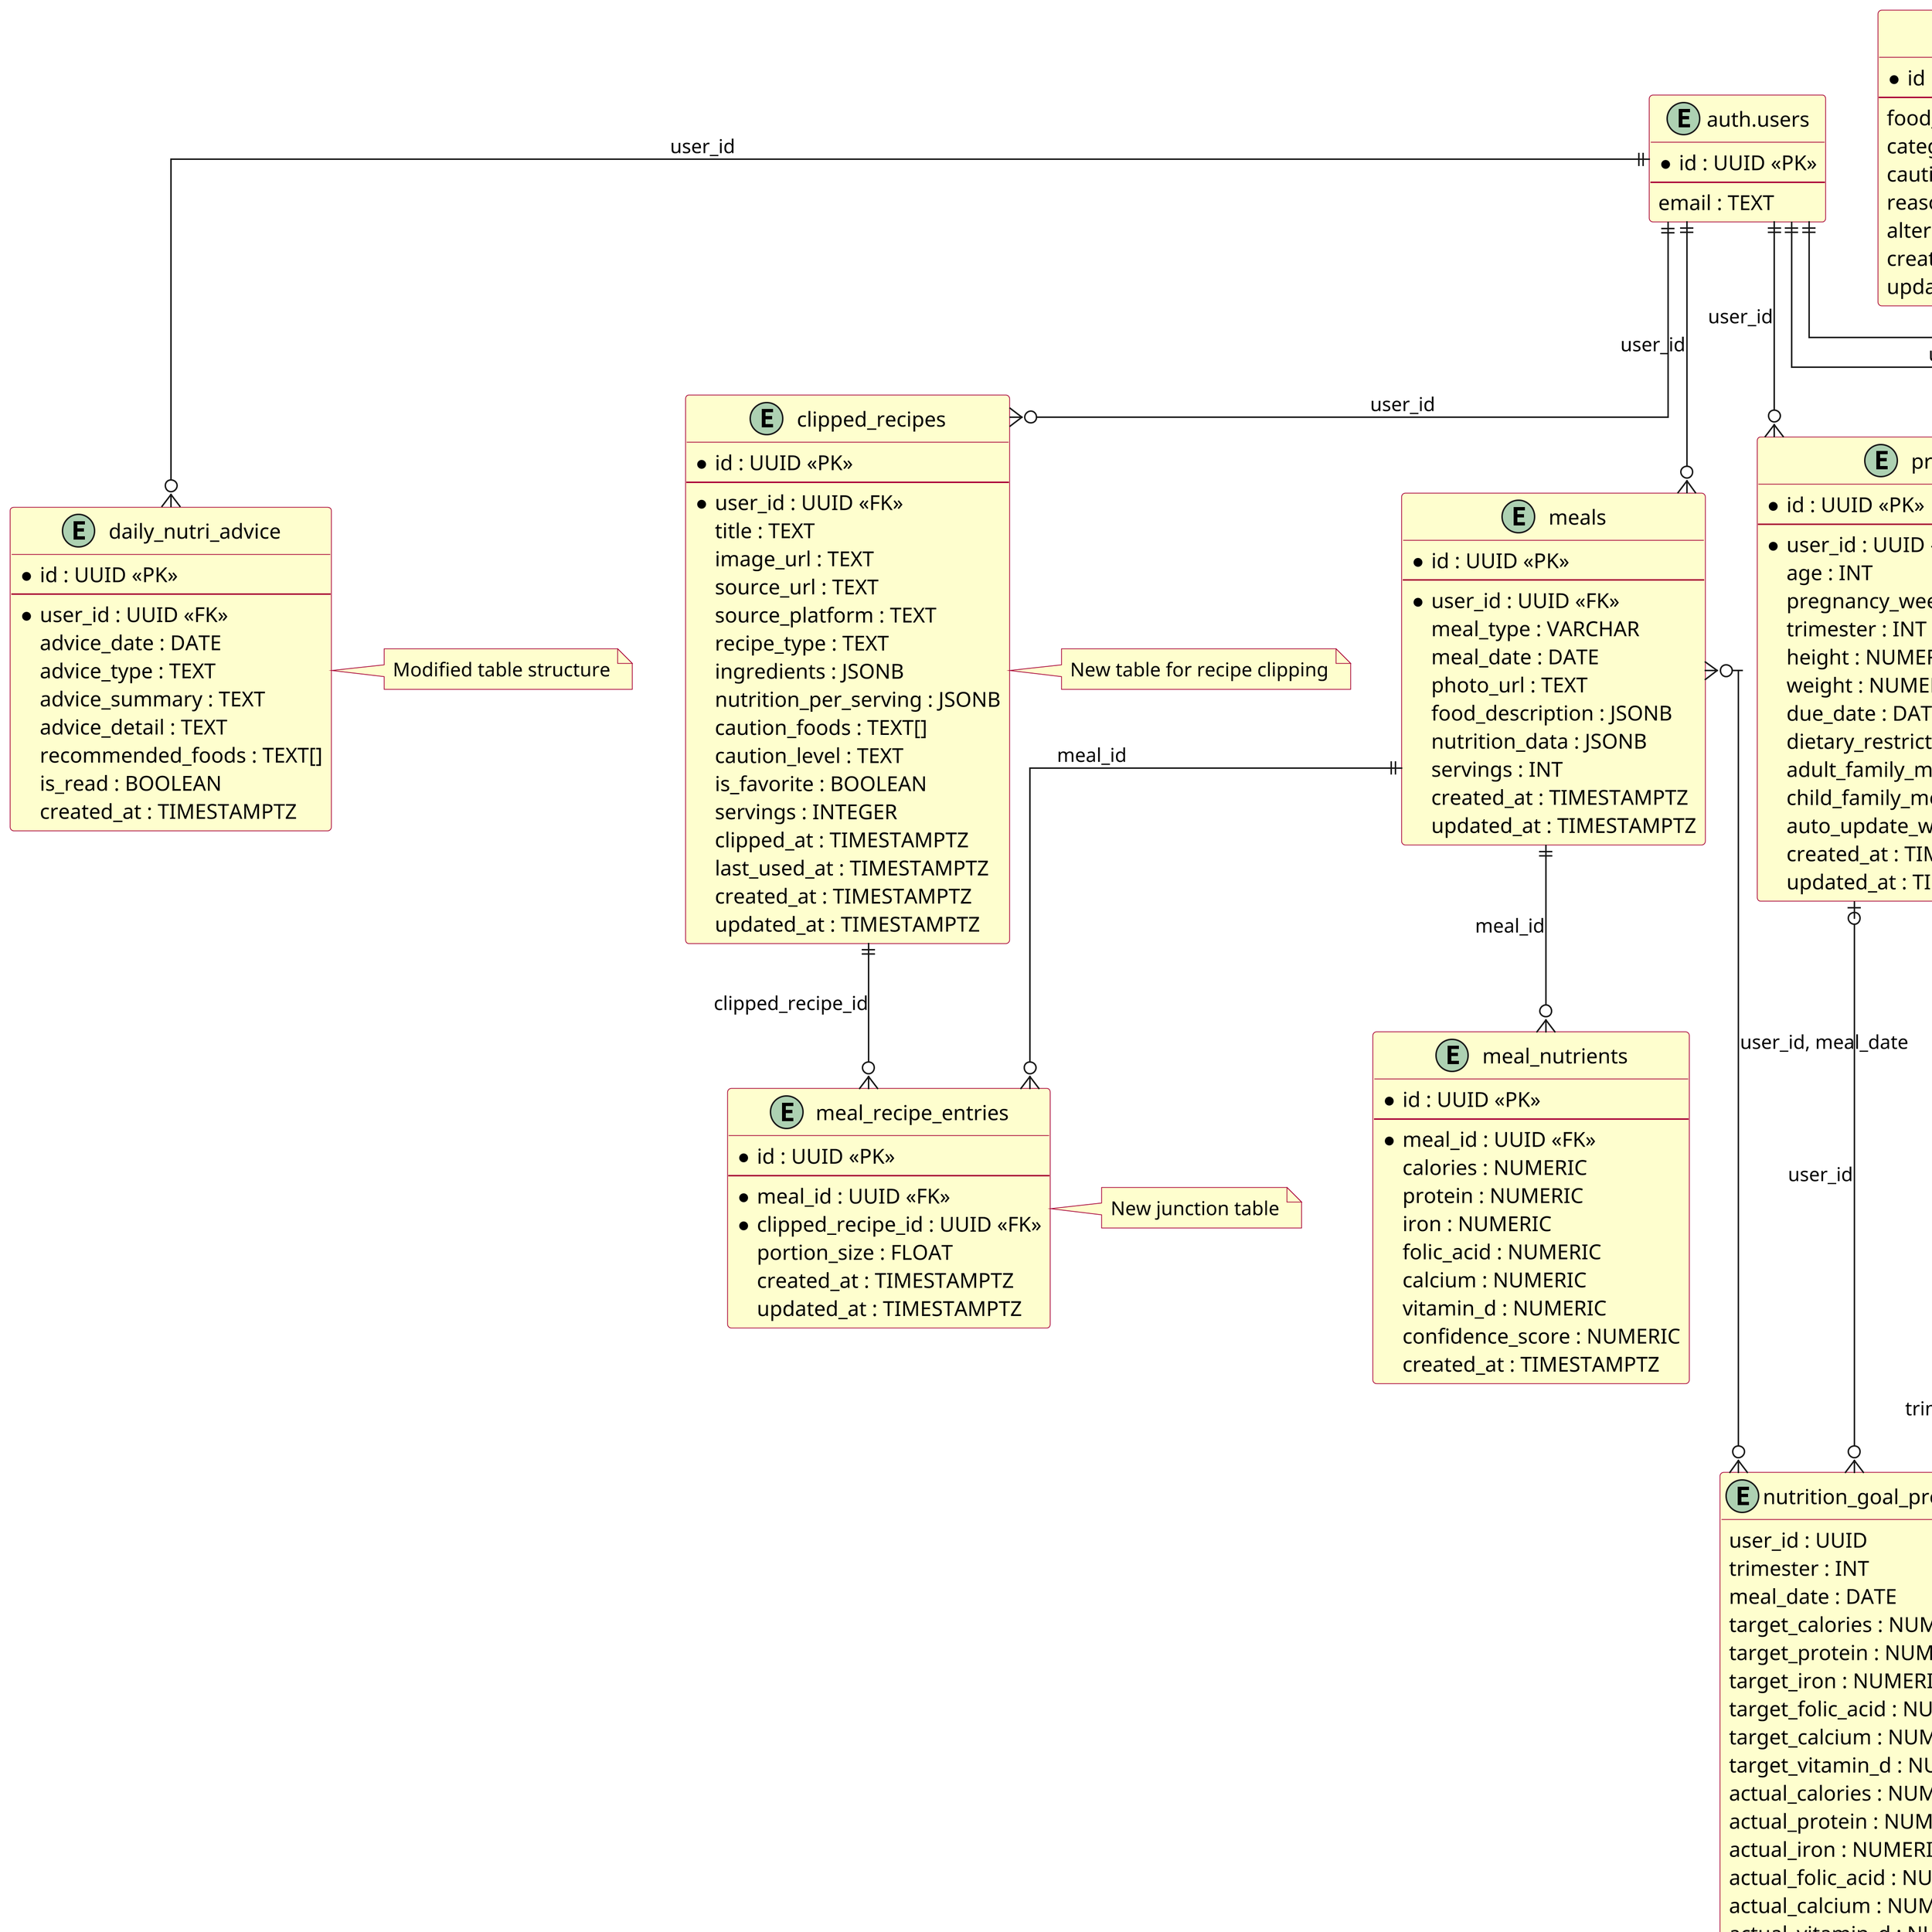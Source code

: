 @startuml Maternal Nutrition System ER Diagram

' Styling
skinparam linetype ortho
skinparam dpi 300
skinparam PackageStyle rectangle
skinparam Shadowing false
skinparam ClassBackgroundColor #FEFECE
skinparam ClassBorderColor #A80036
skinparam NoteBorderColor #A80036
skinparam NoteBackgroundColor #FEFECE

' Core Tables
entity "profiles" as profiles {
  * id : UUID <<PK>>
  --
  * user_id : UUID <<FK>>
  age : INT
  pregnancy_week : INT
  trimester : INT <<generated>>
  height : NUMERIC
  weight : NUMERIC
  due_date : DATE
  dietary_restrictions : TEXT[]
  adult_family_members : INT
  child_family_members : INT
  auto_update_week : BOOLEAN
  created_at : TIMESTAMPTZ
  updated_at : TIMESTAMPTZ
}

entity "meals" as meals {
  * id : UUID <<PK>>
  --
  * user_id : UUID <<FK>>
  meal_type : VARCHAR
  meal_date : DATE
  photo_url : TEXT
  food_description : JSONB
  nutrition_data : JSONB
  servings : INT
  created_at : TIMESTAMPTZ
  updated_at : TIMESTAMPTZ
}

entity "meal_nutrients" as meal_nutrients {
  * id : UUID <<PK>>
  --
  * meal_id : UUID <<FK>>
  calories : NUMERIC
  protein : NUMERIC
  iron : NUMERIC
  folic_acid : NUMERIC
  calcium : NUMERIC
  vitamin_d : NUMERIC
  confidence_score : NUMERIC
  created_at : TIMESTAMPTZ
}

entity "nutrition_targets" as nutrition_targets {
  * id : UUID <<PK>>
  --
  * trimester : INT <<FK>>
  calories : NUMERIC
  protein : NUMERIC
  iron : NUMERIC
  folic_acid : NUMERIC
  calcium : NUMERIC
  vitamin_d : NUMERIC
  created_at : TIMESTAMPTZ
}

' Support Tables
entity "weight_logs" as weight_logs {
  * id : UUID <<PK>>
  --
  * user_id : UUID <<FK>>
  log_date : DATE
  weight : NUMERIC
  comment : TEXT
  created_at : TIMESTAMPTZ
}

entity "daily_nutrition_logs" as daily_nutrition_logs {
  * id : UUID <<PK>>
  --
  * user_id : UUID <<FK>>
  log_date : DATE
  nutrition_data : JSONB
  ai_comment : TEXT
  created_at : TIMESTAMPTZ
  updated_at : TIMESTAMPTZ
}

entity "daily_nutri_advice" as daily_nutri_advice {
  * id : UUID <<PK>>
  --
  * user_id : UUID <<FK>>
  advice_date : DATE
  advice_type : TEXT
  advice_summary : TEXT
  advice_detail : TEXT
  recommended_foods : TEXT[]
  is_read : BOOLEAN
  created_at : TIMESTAMPTZ
}
note right of daily_nutri_advice : Modified table structure

' Recipe Clip Features - New Tables
entity "clipped_recipes" as clipped_recipes {
  * id : UUID <<PK>>
  --
  * user_id : UUID <<FK>>
  title : TEXT
  image_url : TEXT
  source_url : TEXT
  source_platform : TEXT
  recipe_type : TEXT
  ingredients : JSONB
  nutrition_per_serving : JSONB
  caution_foods : TEXT[]
  caution_level : TEXT
  is_favorite : BOOLEAN
  servings : INTEGER
  clipped_at : TIMESTAMPTZ
  last_used_at : TIMESTAMPTZ
  created_at : TIMESTAMPTZ
  updated_at : TIMESTAMPTZ
}
note right of clipped_recipes : New table for recipe clipping

entity "meal_recipe_entries" as meal_recipe_entries {
  * id : UUID <<PK>>
  --
  * meal_id : UUID <<FK>>
  * clipped_recipe_id : UUID <<FK>>
  portion_size : FLOAT
  created_at : TIMESTAMPTZ
  updated_at : TIMESTAMPTZ
}
note right of meal_recipe_entries : New junction table

entity "caution_foods" as caution_foods {
  * id : UUID <<PK>>
  --
  food_name : TEXT
  category : TEXT
  caution_level : TEXT
  reason : TEXT
  alternative_suggestion : TEXT
  created_at : TIMESTAMPTZ
  updated_at : TIMESTAMPTZ
}
note right of caution_foods : New table for pregnancy food warnings

' View
entity "nutrition_goal_prog (VIEW)" as nutrition_goal_prog {
  user_id : UUID
  trimester : INT
  meal_date : DATE
  target_calories : NUMERIC
  target_protein : NUMERIC
  target_iron : NUMERIC
  target_folic_acid : NUMERIC
  target_calcium : NUMERIC
  target_vitamin_d : NUMERIC
  actual_calories : NUMERIC
  actual_protein : NUMERIC
  actual_iron : NUMERIC
  actual_folic_acid : NUMERIC
  actual_calcium : NUMERIC
  actual_vitamin_d : NUMERIC
  calories_percent : NUMERIC
  protein_percent : NUMERIC
  iron_percent : NUMERIC
  folic_acid_percent : NUMERIC
  calcium_percent : NUMERIC
  vitamin_d_percent : NUMERIC
}

' Auth Table
entity "auth.users" as auth_users {
  * id : UUID <<PK>>
  --
  email : TEXT
  ' Other Supabase Auth fields
}

' Relationships
auth_users ||--o{ profiles : "user_id"
auth_users ||--o{ meals : "user_id"
auth_users ||--o{ weight_logs : "user_id"
auth_users ||--o{ daily_nutrition_logs : "user_id"
auth_users ||--o{ daily_nutri_advice : "user_id"
auth_users ||--o{ clipped_recipes : "user_id"

profiles |o--o{ nutrition_goal_prog : "user_id"
profiles }o..|| nutrition_targets : "trimester"

meals ||--o{ meal_nutrients : "meal_id"
meals }o--o{ nutrition_goal_prog : "user_id, meal_date"
meals ||--o{ meal_recipe_entries : "meal_id"

nutrition_targets ||--o{ nutrition_goal_prog : "trimester"

clipped_recipes ||--o{ meal_recipe_entries : "clipped_recipe_id"

@enduml